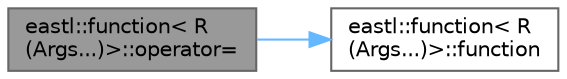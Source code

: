 digraph "eastl::function&lt; R(Args...)&gt;::operator="
{
 // LATEX_PDF_SIZE
  bgcolor="transparent";
  edge [fontname=Helvetica,fontsize=10,labelfontname=Helvetica,labelfontsize=10];
  node [fontname=Helvetica,fontsize=10,shape=box,height=0.2,width=0.4];
  rankdir="LR";
  Node1 [id="Node000001",label="eastl::function\< R\l(Args...)\>::operator=",height=0.2,width=0.4,color="gray40", fillcolor="grey60", style="filled", fontcolor="black",tooltip=" "];
  Node1 -> Node2 [id="edge2_Node000001_Node000002",color="steelblue1",style="solid",tooltip=" "];
  Node2 [id="Node000002",label="eastl::function\< R\l(Args...)\>::function",height=0.2,width=0.4,color="grey40", fillcolor="white", style="filled",URL="$classeastl_1_1function_3_01_r_07_args_8_8_8_08_4.html#ae9a71390548e2ca7f6bb3b432d465764",tooltip=" "];
}
